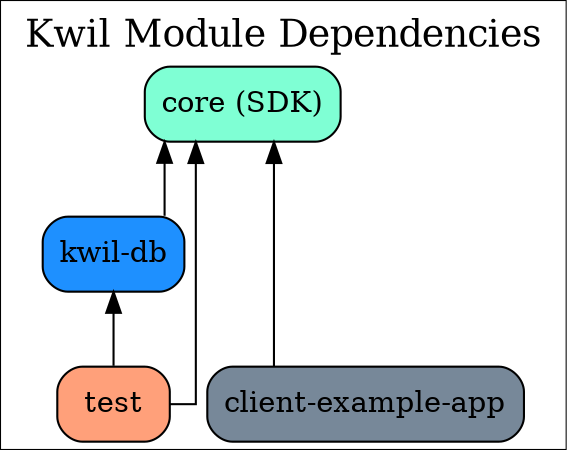 digraph {
	graph [splines=ortho colorscheme=svg label=<Kwil Module Dependencies> labelloc=t fontsize=18.0]
	node [shape=box style="filled, rounded"]

	kwildb [label="kwil-db" fillcolor=dodgerblue]
	core [label="core (SDK)" fillcolor=aquamarine]
	clientex [label="client-example-app" fillcolor=lightslategray]
	test [label="test" fillcolor=lightsalmon]

	{rank=min core}
	{rank=max test}
	{rank=same core}
	{rank=same test clientex}

	core -> kwildb [dir=back color=black]
	core -> test [dir=back color=black]
	core -> clientex [dir=back color=black]
	kwildb -> test [dir=back color=black]
}
